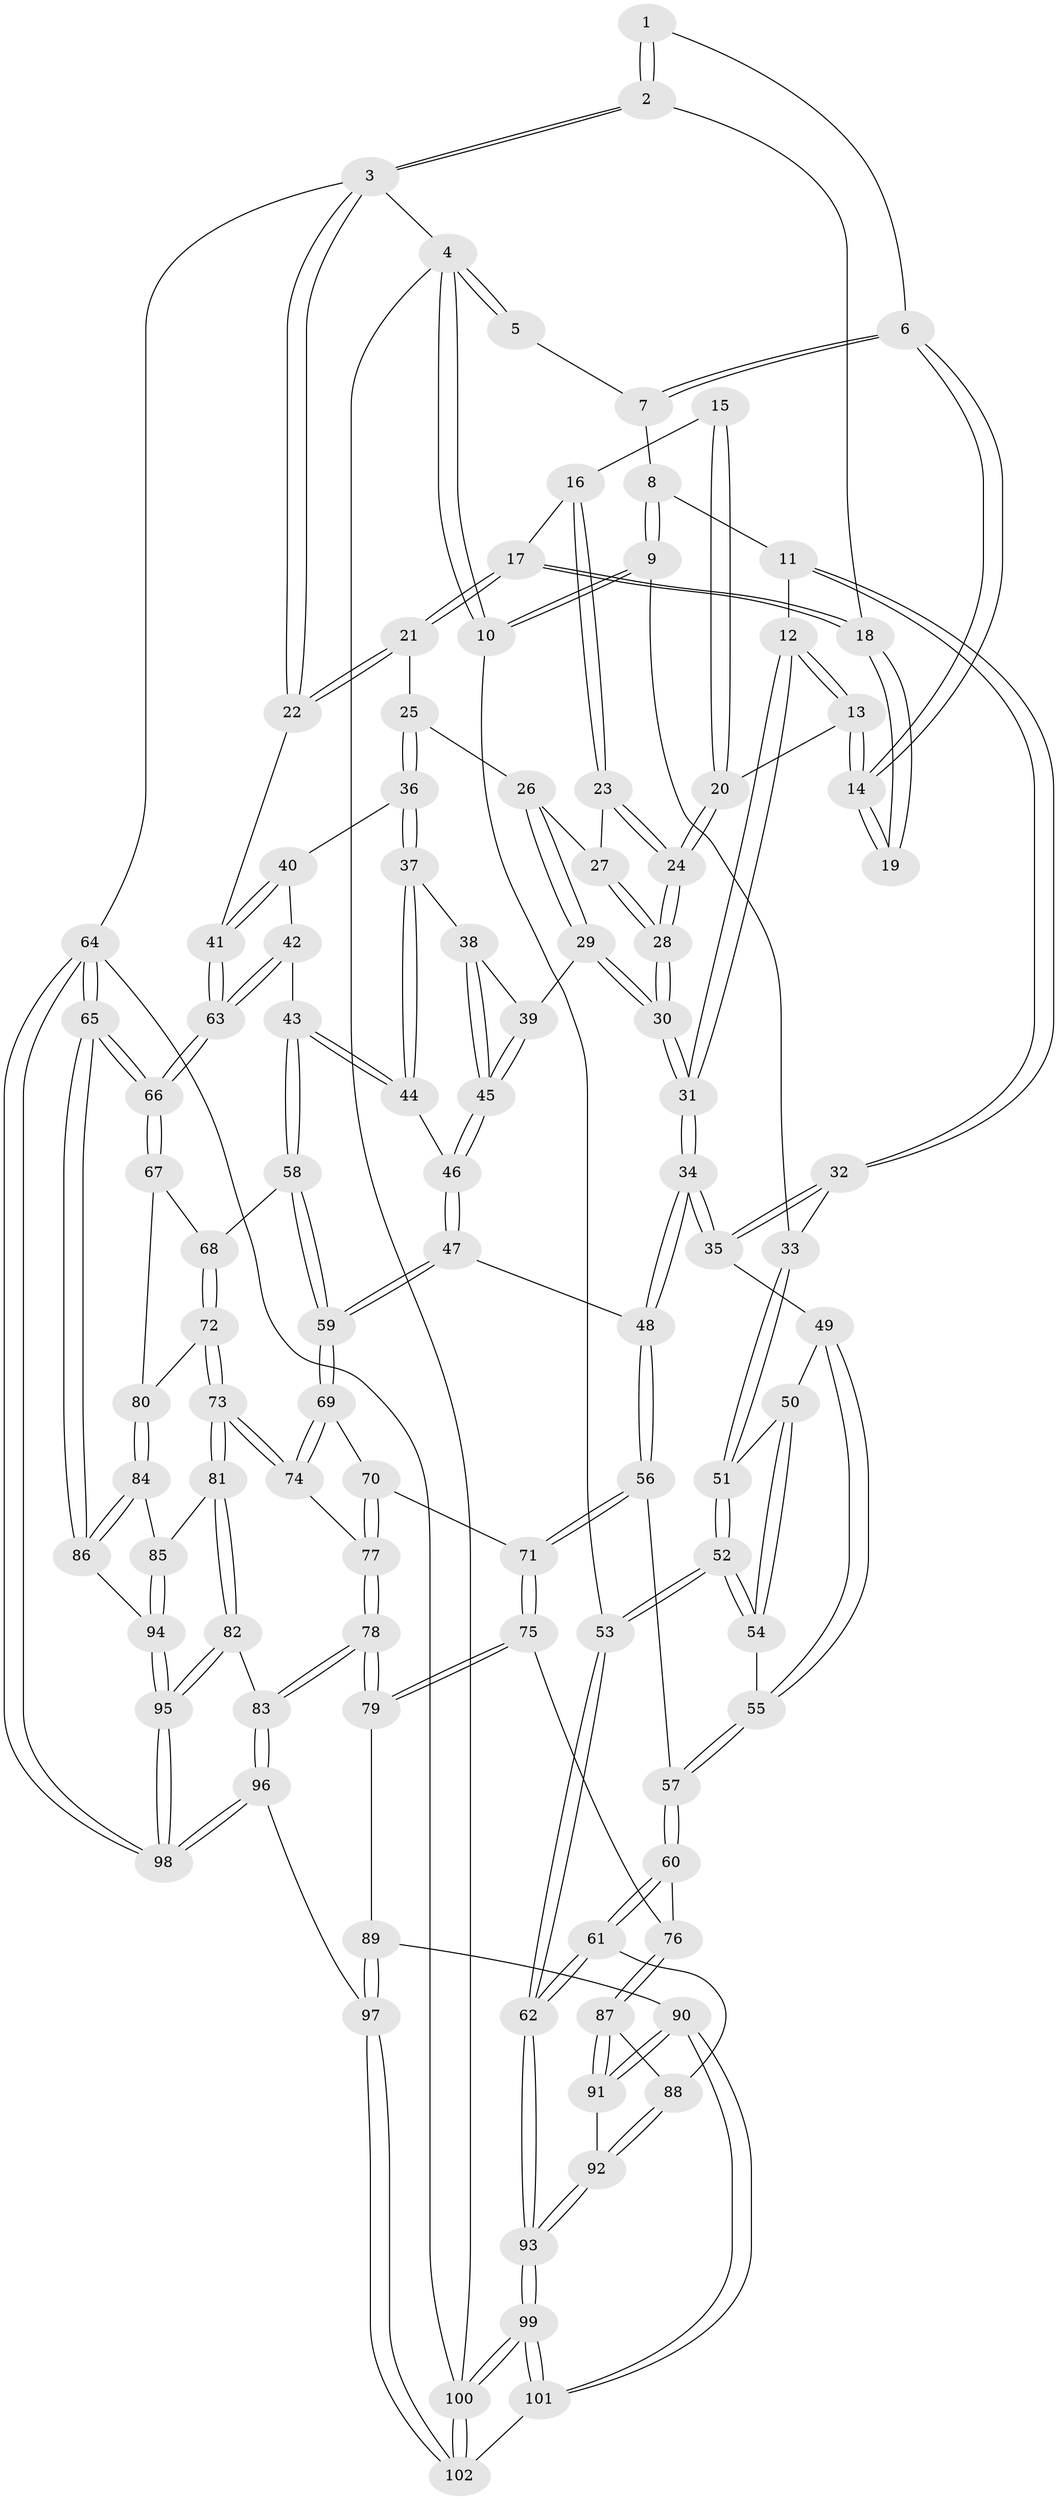 // Generated by graph-tools (version 1.1) at 2025/17/03/09/25 04:17:01]
// undirected, 102 vertices, 252 edges
graph export_dot {
graph [start="1"]
  node [color=gray90,style=filled];
  1 [pos="+0.3202856936898801+0"];
  2 [pos="+0.6620726467467664+0"];
  3 [pos="+1+0"];
  4 [pos="+0+0"];
  5 [pos="+0+0"];
  6 [pos="+0.269500487885601+0.07374024404211692"];
  7 [pos="+0.07412051480405352+0"];
  8 [pos="+0.0870181998683696+0.06115822463398523"];
  9 [pos="+0+0.21156330795646766"];
  10 [pos="+0+0.2324639528038225"];
  11 [pos="+0.2311814384039788+0.15083063201167954"];
  12 [pos="+0.25185051811669706+0.1450120012839246"];
  13 [pos="+0.25995096649674715+0.13417290652317956"];
  14 [pos="+0.26861948760227017+0.09562933619206336"];
  15 [pos="+0.4241928343140834+0.1038736735585758"];
  16 [pos="+0.5015642343269107+0.1020432314687349"];
  17 [pos="+0.6627993895546342+0"];
  18 [pos="+0.662511726145683+0"];
  19 [pos="+0.3746073753659896+0.07153198016055691"];
  20 [pos="+0.30179532041012386+0.13783470180030089"];
  21 [pos="+0.7289320061033546+0.007076433162622757"];
  22 [pos="+1+0.1955601658565764"];
  23 [pos="+0.49930301475682193+0.1104739948233267"];
  24 [pos="+0.46861203336705537+0.19479571057276485"];
  25 [pos="+0.7437473412871746+0.11919581419939802"];
  26 [pos="+0.6086983897949463+0.21283362652659657"];
  27 [pos="+0.581369952132231+0.20373640132371318"];
  28 [pos="+0.4690912370276053+0.21463760183325883"];
  29 [pos="+0.5670372878040919+0.2798100852149138"];
  30 [pos="+0.4640220993009009+0.26759874139774376"];
  31 [pos="+0.3782180060587928+0.37228202342788413"];
  32 [pos="+0.18804740868374586+0.19070657685156056"];
  33 [pos="+0.06372305652003799+0.2426011755025948"];
  34 [pos="+0.37718959140109687+0.37760906122964377"];
  35 [pos="+0.20801658729889608+0.37047177297354095"];
  36 [pos="+0.7683001256624847+0.18073820629360823"];
  37 [pos="+0.7527322564808187+0.24024693737267788"];
  38 [pos="+0.750613429810361+0.2410419091386569"];
  39 [pos="+0.5763379332495984+0.28820287156300317"];
  40 [pos="+0.8942524650498075+0.2276965923620842"];
  41 [pos="+1+0.28680186132433655"];
  42 [pos="+0.8389565942087074+0.44848832230537083"];
  43 [pos="+0.7740557181775647+0.4537960277695255"];
  44 [pos="+0.7501369153707167+0.4171691588359041"];
  45 [pos="+0.5977212379434774+0.3265172368325253"];
  46 [pos="+0.6155541182503106+0.39026234317723696"];
  47 [pos="+0.47767940041548446+0.45830741998500685"];
  48 [pos="+0.4086558408832074+0.46037235214467825"];
  49 [pos="+0.20134280067767668+0.3727197851445934"];
  50 [pos="+0.2013374886789315+0.3727203879334149"];
  51 [pos="+0.09194551238002131+0.3045645990207243"];
  52 [pos="+0.016152721695212365+0.49840300166943247"];
  53 [pos="+0+0.6328844975219159"];
  54 [pos="+0.089592076960876+0.47138822504460826"];
  55 [pos="+0.20601409237262108+0.5077905150654766"];
  56 [pos="+0.39833164603598187+0.4919354955712357"];
  57 [pos="+0.2492567082914516+0.5463086038241189"];
  58 [pos="+0.7565515442605816+0.498659068585821"];
  59 [pos="+0.6567068390892172+0.5659573904650352"];
  60 [pos="+0.19161986556840388+0.6187629509956796"];
  61 [pos="+0+0.6654952219315002"];
  62 [pos="+0+0.652895828149456"];
  63 [pos="+1+0.45823564571760195"];
  64 [pos="+1+1"];
  65 [pos="+1+0.8252094106175499"];
  66 [pos="+1+0.5611380698034812"];
  67 [pos="+0.9248967236043665+0.6508190607227166"];
  68 [pos="+0.7703498507415797+0.5318219770711282"];
  69 [pos="+0.6489241865300069+0.5856063297774227"];
  70 [pos="+0.5236163336043735+0.6388748216165451"];
  71 [pos="+0.40977254389387435+0.5498173481242516"];
  72 [pos="+0.7918898751096564+0.6936454479687346"];
  73 [pos="+0.6962562287765381+0.7633454879466883"];
  74 [pos="+0.6658848405392023+0.6843739495018838"];
  75 [pos="+0.35356852973513786+0.720543918506548"];
  76 [pos="+0.3069977150048333+0.7331682127041772"];
  77 [pos="+0.5295052218314007+0.670585060312552"];
  78 [pos="+0.5232032601854804+0.8107306235249094"];
  79 [pos="+0.45501908801507995+0.8044213797930607"];
  80 [pos="+0.8653648473373866+0.7024456226168235"];
  81 [pos="+0.6930097921963968+0.7726514866909279"];
  82 [pos="+0.6205708646997983+0.8207845565048534"];
  83 [pos="+0.558557123884167+0.8331355349318462"];
  84 [pos="+0.8916727142274287+0.7894951667604737"];
  85 [pos="+0.7892393793185551+0.8455828558136211"];
  86 [pos="+0.9663800672394214+0.833732783104475"];
  87 [pos="+0.2776722898857829+0.7657341162578827"];
  88 [pos="+0.06978035582206801+0.7254587612833866"];
  89 [pos="+0.4116573237757833+0.8572070327848141"];
  90 [pos="+0.2560753765453659+0.9136876241888486"];
  91 [pos="+0.24088711429519077+0.8807860846808836"];
  92 [pos="+0.21978719522190585+0.8746496873222981"];
  93 [pos="+0+0.9413680371911373"];
  94 [pos="+0.8272231421476943+0.9733135795990735"];
  95 [pos="+0.8052853370019606+1"];
  96 [pos="+0.5082106517524586+1"];
  97 [pos="+0.3875853919900541+1"];
  98 [pos="+0.8167670963611081+1"];
  99 [pos="+0+1"];
  100 [pos="+0+1"];
  101 [pos="+0.25660138631961127+0.9240739926241002"];
  102 [pos="+0.3538922621631527+1"];
  1 -- 2;
  1 -- 2;
  1 -- 6;
  2 -- 3;
  2 -- 3;
  2 -- 18;
  3 -- 4;
  3 -- 22;
  3 -- 22;
  3 -- 64;
  4 -- 5;
  4 -- 5;
  4 -- 10;
  4 -- 10;
  4 -- 100;
  5 -- 7;
  6 -- 7;
  6 -- 7;
  6 -- 14;
  6 -- 14;
  7 -- 8;
  8 -- 9;
  8 -- 9;
  8 -- 11;
  9 -- 10;
  9 -- 10;
  9 -- 33;
  10 -- 53;
  11 -- 12;
  11 -- 32;
  11 -- 32;
  12 -- 13;
  12 -- 13;
  12 -- 31;
  12 -- 31;
  13 -- 14;
  13 -- 14;
  13 -- 20;
  14 -- 19;
  14 -- 19;
  15 -- 16;
  15 -- 20;
  15 -- 20;
  16 -- 17;
  16 -- 23;
  16 -- 23;
  17 -- 18;
  17 -- 18;
  17 -- 21;
  17 -- 21;
  18 -- 19;
  18 -- 19;
  20 -- 24;
  20 -- 24;
  21 -- 22;
  21 -- 22;
  21 -- 25;
  22 -- 41;
  23 -- 24;
  23 -- 24;
  23 -- 27;
  24 -- 28;
  24 -- 28;
  25 -- 26;
  25 -- 36;
  25 -- 36;
  26 -- 27;
  26 -- 29;
  26 -- 29;
  27 -- 28;
  27 -- 28;
  28 -- 30;
  28 -- 30;
  29 -- 30;
  29 -- 30;
  29 -- 39;
  30 -- 31;
  30 -- 31;
  31 -- 34;
  31 -- 34;
  32 -- 33;
  32 -- 35;
  32 -- 35;
  33 -- 51;
  33 -- 51;
  34 -- 35;
  34 -- 35;
  34 -- 48;
  34 -- 48;
  35 -- 49;
  36 -- 37;
  36 -- 37;
  36 -- 40;
  37 -- 38;
  37 -- 44;
  37 -- 44;
  38 -- 39;
  38 -- 45;
  38 -- 45;
  39 -- 45;
  39 -- 45;
  40 -- 41;
  40 -- 41;
  40 -- 42;
  41 -- 63;
  41 -- 63;
  42 -- 43;
  42 -- 63;
  42 -- 63;
  43 -- 44;
  43 -- 44;
  43 -- 58;
  43 -- 58;
  44 -- 46;
  45 -- 46;
  45 -- 46;
  46 -- 47;
  46 -- 47;
  47 -- 48;
  47 -- 59;
  47 -- 59;
  48 -- 56;
  48 -- 56;
  49 -- 50;
  49 -- 55;
  49 -- 55;
  50 -- 51;
  50 -- 54;
  50 -- 54;
  51 -- 52;
  51 -- 52;
  52 -- 53;
  52 -- 53;
  52 -- 54;
  52 -- 54;
  53 -- 62;
  53 -- 62;
  54 -- 55;
  55 -- 57;
  55 -- 57;
  56 -- 57;
  56 -- 71;
  56 -- 71;
  57 -- 60;
  57 -- 60;
  58 -- 59;
  58 -- 59;
  58 -- 68;
  59 -- 69;
  59 -- 69;
  60 -- 61;
  60 -- 61;
  60 -- 76;
  61 -- 62;
  61 -- 62;
  61 -- 88;
  62 -- 93;
  62 -- 93;
  63 -- 66;
  63 -- 66;
  64 -- 65;
  64 -- 65;
  64 -- 98;
  64 -- 98;
  64 -- 100;
  65 -- 66;
  65 -- 66;
  65 -- 86;
  65 -- 86;
  66 -- 67;
  66 -- 67;
  67 -- 68;
  67 -- 80;
  68 -- 72;
  68 -- 72;
  69 -- 70;
  69 -- 74;
  69 -- 74;
  70 -- 71;
  70 -- 77;
  70 -- 77;
  71 -- 75;
  71 -- 75;
  72 -- 73;
  72 -- 73;
  72 -- 80;
  73 -- 74;
  73 -- 74;
  73 -- 81;
  73 -- 81;
  74 -- 77;
  75 -- 76;
  75 -- 79;
  75 -- 79;
  76 -- 87;
  76 -- 87;
  77 -- 78;
  77 -- 78;
  78 -- 79;
  78 -- 79;
  78 -- 83;
  78 -- 83;
  79 -- 89;
  80 -- 84;
  80 -- 84;
  81 -- 82;
  81 -- 82;
  81 -- 85;
  82 -- 83;
  82 -- 95;
  82 -- 95;
  83 -- 96;
  83 -- 96;
  84 -- 85;
  84 -- 86;
  84 -- 86;
  85 -- 94;
  85 -- 94;
  86 -- 94;
  87 -- 88;
  87 -- 91;
  87 -- 91;
  88 -- 92;
  88 -- 92;
  89 -- 90;
  89 -- 97;
  89 -- 97;
  90 -- 91;
  90 -- 91;
  90 -- 101;
  90 -- 101;
  91 -- 92;
  92 -- 93;
  92 -- 93;
  93 -- 99;
  93 -- 99;
  94 -- 95;
  94 -- 95;
  95 -- 98;
  95 -- 98;
  96 -- 97;
  96 -- 98;
  96 -- 98;
  97 -- 102;
  97 -- 102;
  99 -- 100;
  99 -- 100;
  99 -- 101;
  99 -- 101;
  100 -- 102;
  100 -- 102;
  101 -- 102;
}
